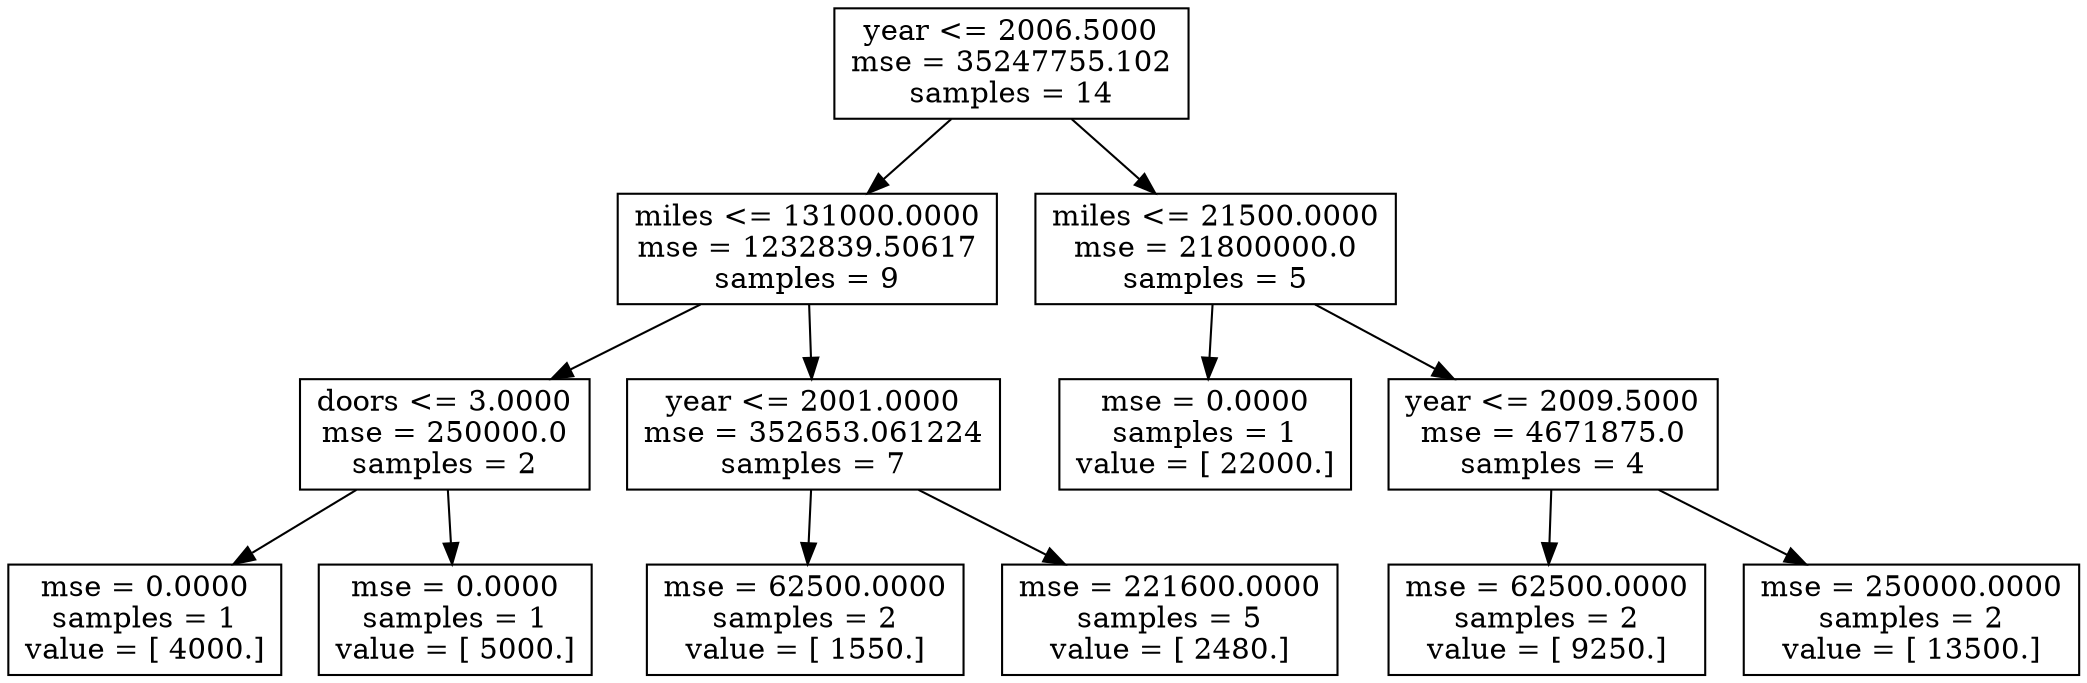 digraph Tree {
0 [label="year <= 2006.5000\nmse = 35247755.102\nsamples = 14", shape="box"] ;
1 [label="miles <= 131000.0000\nmse = 1232839.50617\nsamples = 9", shape="box"] ;
0 -> 1 ;
2 [label="doors <= 3.0000\nmse = 250000.0\nsamples = 2", shape="box"] ;
1 -> 2 ;
3 [label="mse = 0.0000\nsamples = 1\nvalue = [ 4000.]", shape="box"] ;
2 -> 3 ;
4 [label="mse = 0.0000\nsamples = 1\nvalue = [ 5000.]", shape="box"] ;
2 -> 4 ;
5 [label="year <= 2001.0000\nmse = 352653.061224\nsamples = 7", shape="box"] ;
1 -> 5 ;
6 [label="mse = 62500.0000\nsamples = 2\nvalue = [ 1550.]", shape="box"] ;
5 -> 6 ;
7 [label="mse = 221600.0000\nsamples = 5\nvalue = [ 2480.]", shape="box"] ;
5 -> 7 ;
8 [label="miles <= 21500.0000\nmse = 21800000.0\nsamples = 5", shape="box"] ;
0 -> 8 ;
9 [label="mse = 0.0000\nsamples = 1\nvalue = [ 22000.]", shape="box"] ;
8 -> 9 ;
10 [label="year <= 2009.5000\nmse = 4671875.0\nsamples = 4", shape="box"] ;
8 -> 10 ;
11 [label="mse = 62500.0000\nsamples = 2\nvalue = [ 9250.]", shape="box"] ;
10 -> 11 ;
12 [label="mse = 250000.0000\nsamples = 2\nvalue = [ 13500.]", shape="box"] ;
10 -> 12 ;
}